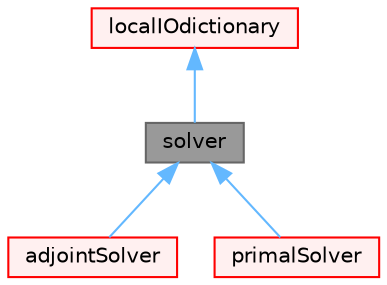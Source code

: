 digraph "solver"
{
 // LATEX_PDF_SIZE
  bgcolor="transparent";
  edge [fontname=Helvetica,fontsize=10,labelfontname=Helvetica,labelfontsize=10];
  node [fontname=Helvetica,fontsize=10,shape=box,height=0.2,width=0.4];
  Node1 [id="Node000001",label="solver",height=0.2,width=0.4,color="gray40", fillcolor="grey60", style="filled", fontcolor="black",tooltip="Base class for solution control classes."];
  Node2 -> Node1 [id="edge1_Node000001_Node000002",dir="back",color="steelblue1",style="solid",tooltip=" "];
  Node2 [id="Node000002",label="localIOdictionary",height=0.2,width=0.4,color="red", fillcolor="#FFF0F0", style="filled",URL="$classFoam_1_1localIOdictionary.html",tooltip="localIOdictionary is derived from IOdictionary but excludes parallel master reading."];
  Node1 -> Node11 [id="edge2_Node000001_Node000011",dir="back",color="steelblue1",style="solid",tooltip=" "];
  Node11 [id="Node000011",label="adjointSolver",height=0.2,width=0.4,color="red", fillcolor="#FFF0F0", style="filled",URL="$classFoam_1_1adjointSolver.html",tooltip="Base class for adjoint solvers."];
  Node1 -> Node14 [id="edge3_Node000001_Node000014",dir="back",color="steelblue1",style="solid",tooltip=" "];
  Node14 [id="Node000014",label="primalSolver",height=0.2,width=0.4,color="red", fillcolor="#FFF0F0", style="filled",URL="$classFoam_1_1primalSolver.html",tooltip="Base class for primal solvers."];
}
